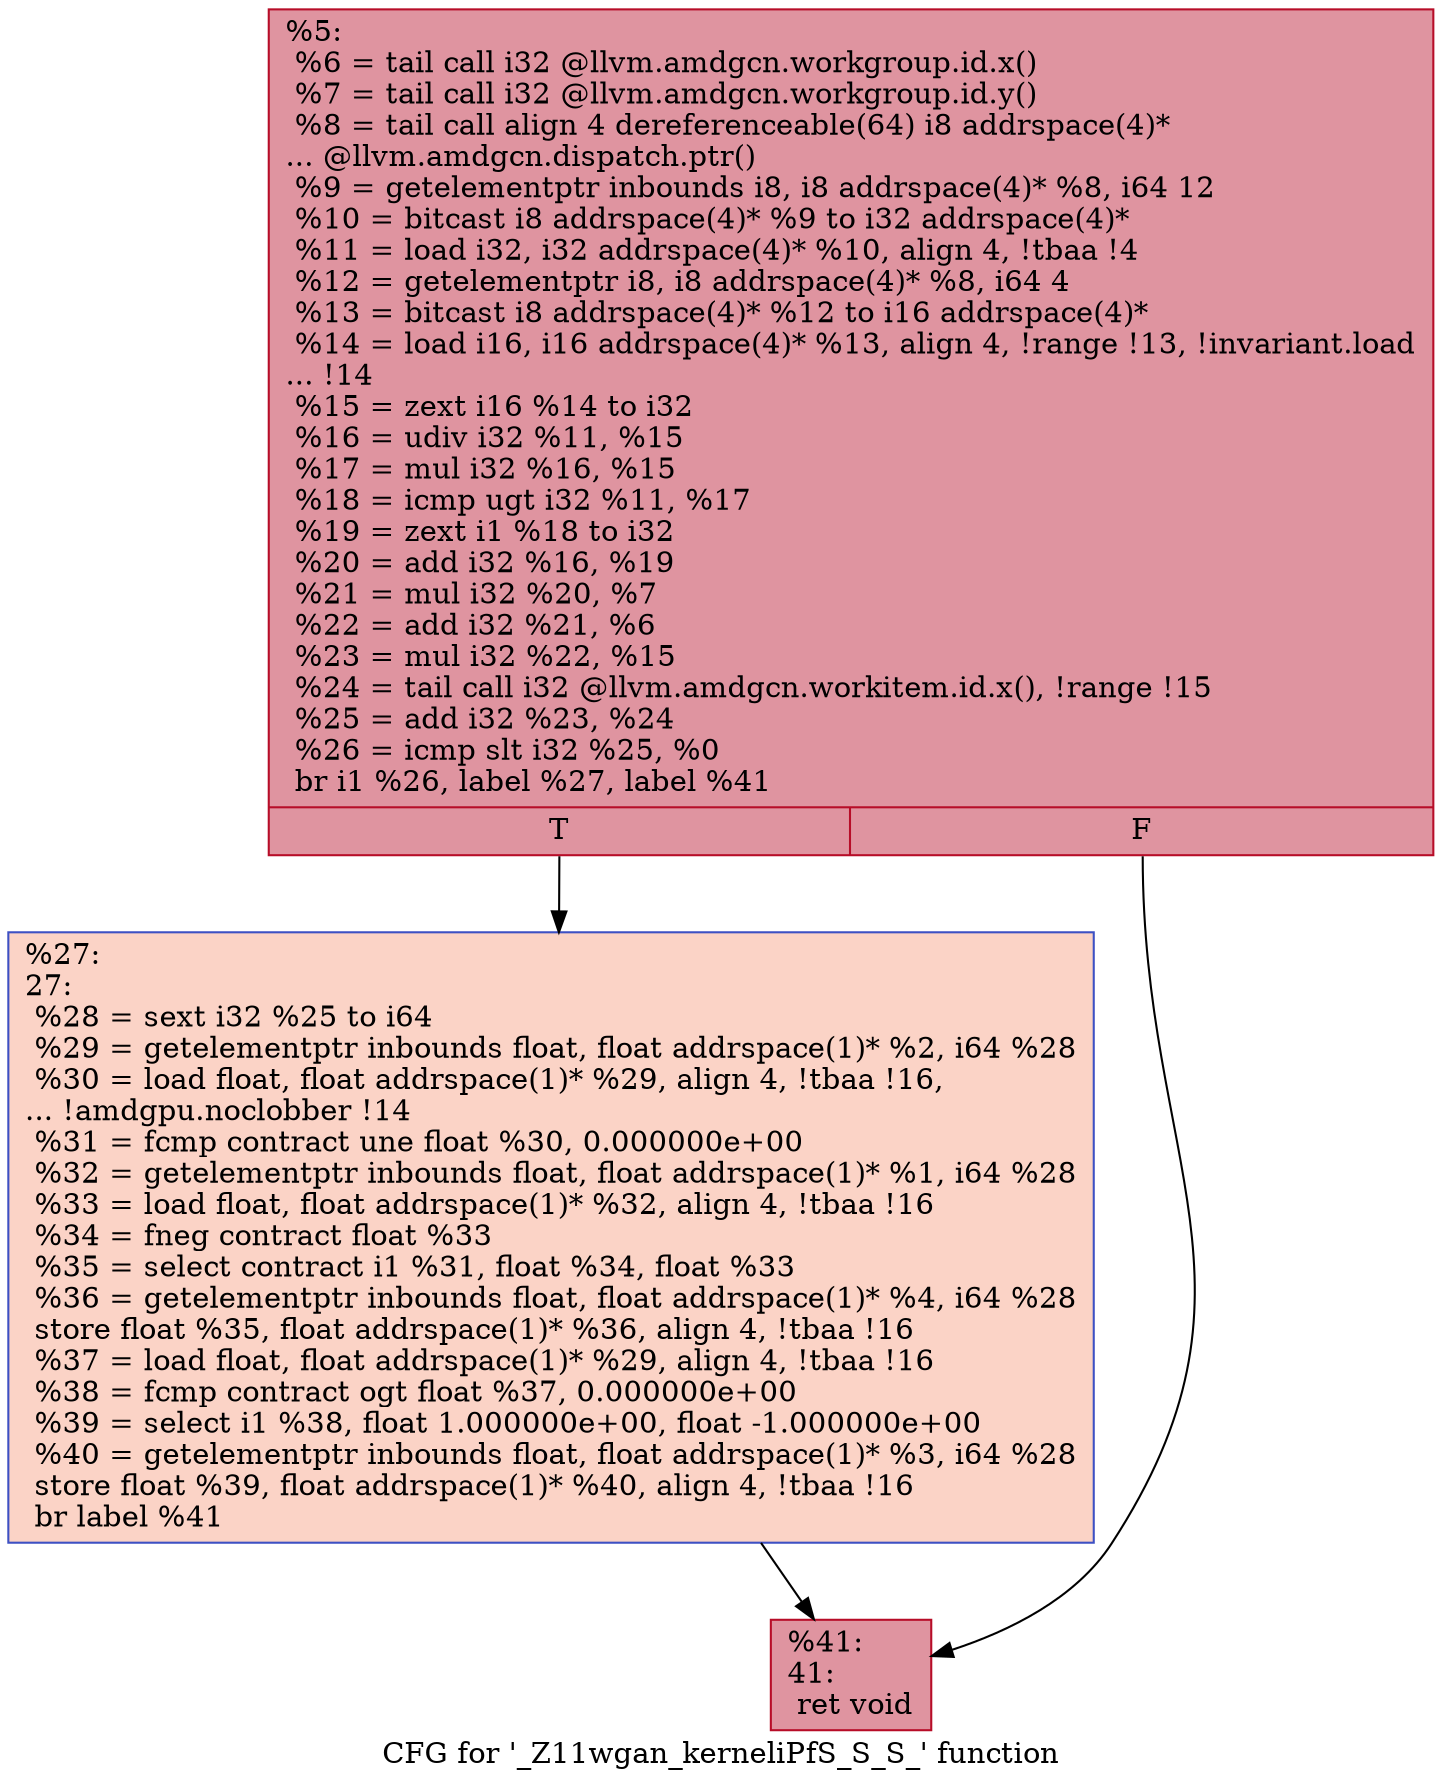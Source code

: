 digraph "CFG for '_Z11wgan_kerneliPfS_S_S_' function" {
	label="CFG for '_Z11wgan_kerneliPfS_S_S_' function";

	Node0x5e5c740 [shape=record,color="#b70d28ff", style=filled, fillcolor="#b70d2870",label="{%5:\l  %6 = tail call i32 @llvm.amdgcn.workgroup.id.x()\l  %7 = tail call i32 @llvm.amdgcn.workgroup.id.y()\l  %8 = tail call align 4 dereferenceable(64) i8 addrspace(4)*\l... @llvm.amdgcn.dispatch.ptr()\l  %9 = getelementptr inbounds i8, i8 addrspace(4)* %8, i64 12\l  %10 = bitcast i8 addrspace(4)* %9 to i32 addrspace(4)*\l  %11 = load i32, i32 addrspace(4)* %10, align 4, !tbaa !4\l  %12 = getelementptr i8, i8 addrspace(4)* %8, i64 4\l  %13 = bitcast i8 addrspace(4)* %12 to i16 addrspace(4)*\l  %14 = load i16, i16 addrspace(4)* %13, align 4, !range !13, !invariant.load\l... !14\l  %15 = zext i16 %14 to i32\l  %16 = udiv i32 %11, %15\l  %17 = mul i32 %16, %15\l  %18 = icmp ugt i32 %11, %17\l  %19 = zext i1 %18 to i32\l  %20 = add i32 %16, %19\l  %21 = mul i32 %20, %7\l  %22 = add i32 %21, %6\l  %23 = mul i32 %22, %15\l  %24 = tail call i32 @llvm.amdgcn.workitem.id.x(), !range !15\l  %25 = add i32 %23, %24\l  %26 = icmp slt i32 %25, %0\l  br i1 %26, label %27, label %41\l|{<s0>T|<s1>F}}"];
	Node0x5e5c740:s0 -> Node0x5e5ef70;
	Node0x5e5c740:s1 -> Node0x5e5f000;
	Node0x5e5ef70 [shape=record,color="#3d50c3ff", style=filled, fillcolor="#f59c7d70",label="{%27:\l27:                                               \l  %28 = sext i32 %25 to i64\l  %29 = getelementptr inbounds float, float addrspace(1)* %2, i64 %28\l  %30 = load float, float addrspace(1)* %29, align 4, !tbaa !16,\l... !amdgpu.noclobber !14\l  %31 = fcmp contract une float %30, 0.000000e+00\l  %32 = getelementptr inbounds float, float addrspace(1)* %1, i64 %28\l  %33 = load float, float addrspace(1)* %32, align 4, !tbaa !16\l  %34 = fneg contract float %33\l  %35 = select contract i1 %31, float %34, float %33\l  %36 = getelementptr inbounds float, float addrspace(1)* %4, i64 %28\l  store float %35, float addrspace(1)* %36, align 4, !tbaa !16\l  %37 = load float, float addrspace(1)* %29, align 4, !tbaa !16\l  %38 = fcmp contract ogt float %37, 0.000000e+00\l  %39 = select i1 %38, float 1.000000e+00, float -1.000000e+00\l  %40 = getelementptr inbounds float, float addrspace(1)* %3, i64 %28\l  store float %39, float addrspace(1)* %40, align 4, !tbaa !16\l  br label %41\l}"];
	Node0x5e5ef70 -> Node0x5e5f000;
	Node0x5e5f000 [shape=record,color="#b70d28ff", style=filled, fillcolor="#b70d2870",label="{%41:\l41:                                               \l  ret void\l}"];
}
